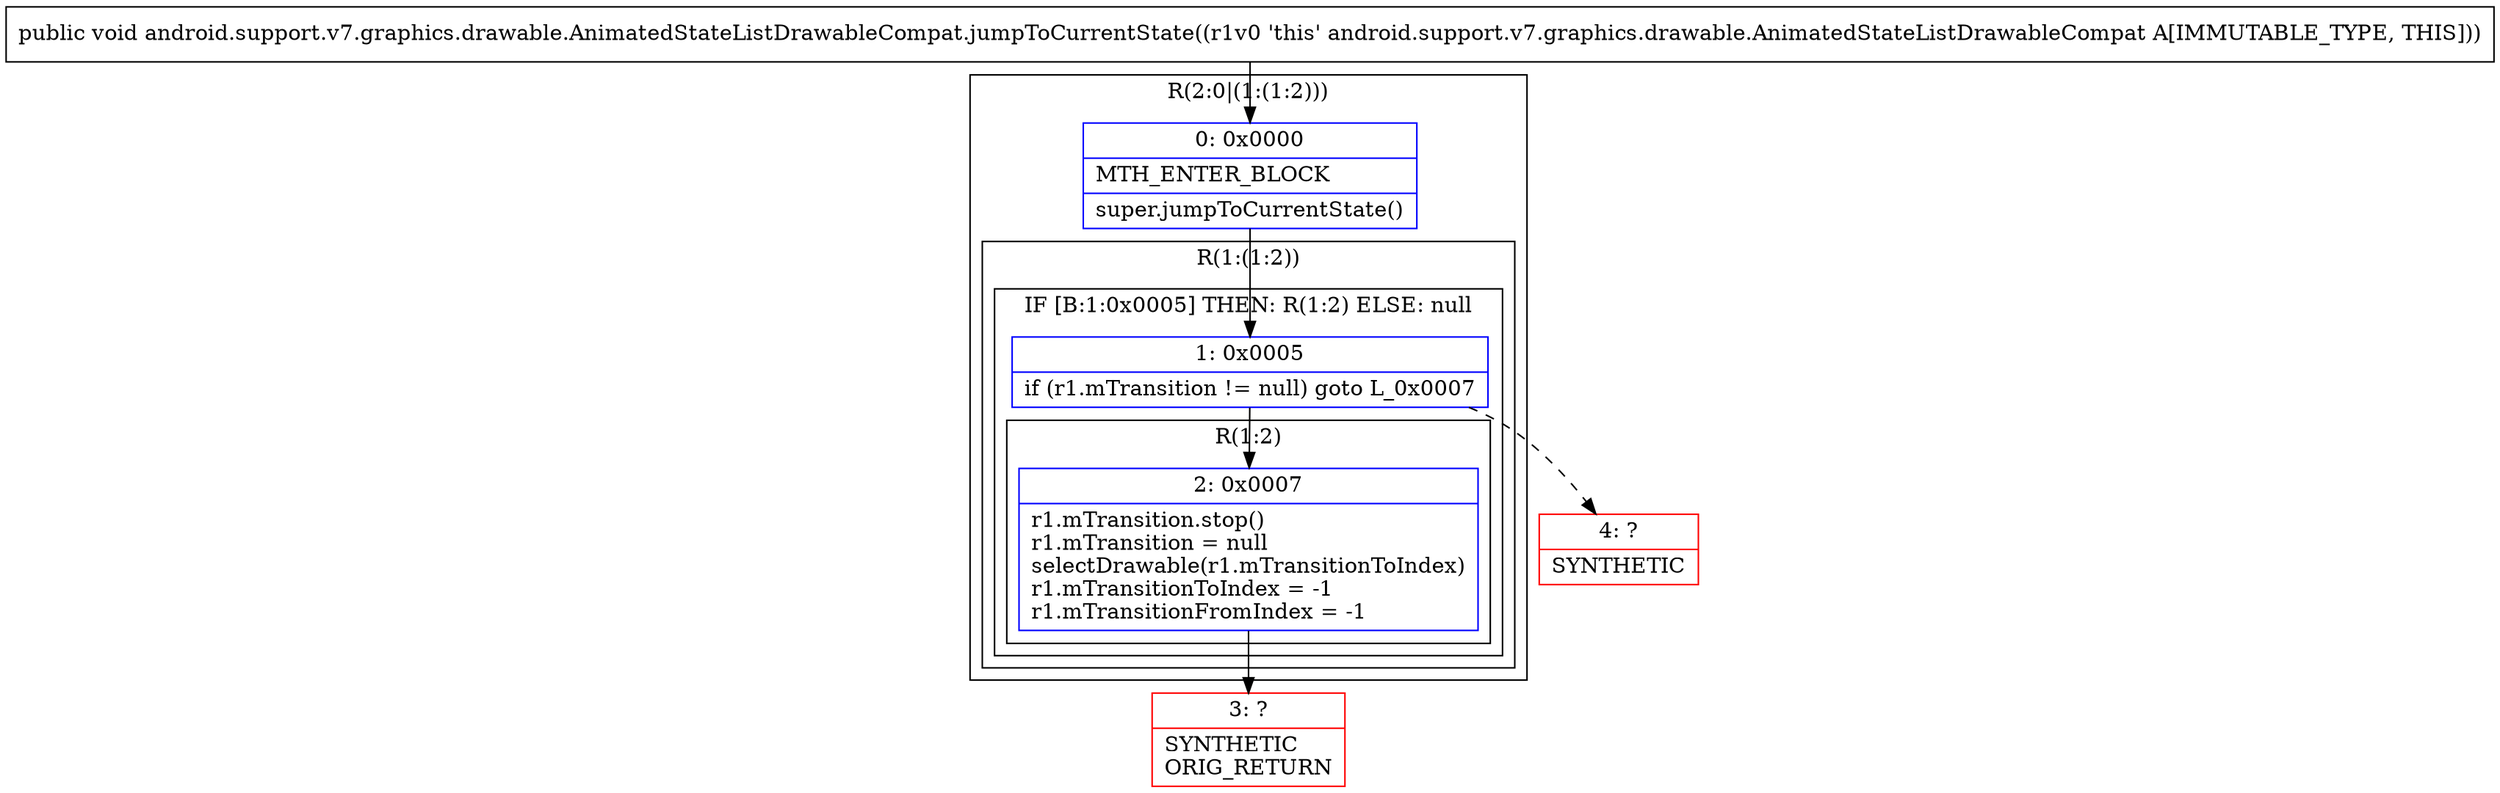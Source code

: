 digraph "CFG forandroid.support.v7.graphics.drawable.AnimatedStateListDrawableCompat.jumpToCurrentState()V" {
subgraph cluster_Region_1923153236 {
label = "R(2:0|(1:(1:2)))";
node [shape=record,color=blue];
Node_0 [shape=record,label="{0\:\ 0x0000|MTH_ENTER_BLOCK\l|super.jumpToCurrentState()\l}"];
subgraph cluster_Region_1611651139 {
label = "R(1:(1:2))";
node [shape=record,color=blue];
subgraph cluster_IfRegion_1765745160 {
label = "IF [B:1:0x0005] THEN: R(1:2) ELSE: null";
node [shape=record,color=blue];
Node_1 [shape=record,label="{1\:\ 0x0005|if (r1.mTransition != null) goto L_0x0007\l}"];
subgraph cluster_Region_354430302 {
label = "R(1:2)";
node [shape=record,color=blue];
Node_2 [shape=record,label="{2\:\ 0x0007|r1.mTransition.stop()\lr1.mTransition = null\lselectDrawable(r1.mTransitionToIndex)\lr1.mTransitionToIndex = \-1\lr1.mTransitionFromIndex = \-1\l}"];
}
}
}
}
Node_3 [shape=record,color=red,label="{3\:\ ?|SYNTHETIC\lORIG_RETURN\l}"];
Node_4 [shape=record,color=red,label="{4\:\ ?|SYNTHETIC\l}"];
MethodNode[shape=record,label="{public void android.support.v7.graphics.drawable.AnimatedStateListDrawableCompat.jumpToCurrentState((r1v0 'this' android.support.v7.graphics.drawable.AnimatedStateListDrawableCompat A[IMMUTABLE_TYPE, THIS])) }"];
MethodNode -> Node_0;
Node_0 -> Node_1;
Node_1 -> Node_2;
Node_1 -> Node_4[style=dashed];
Node_2 -> Node_3;
}

